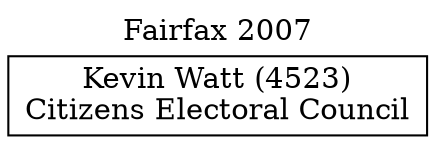 // House preference flow
digraph "Kevin Watt (4523)_Fairfax_2007" {
	graph [label="Fairfax 2007" labelloc=t mclimit=10]
	node [shape=box]
	"Kevin Watt (4523)" [label="Kevin Watt (4523)
Citizens Electoral Council"]
}
